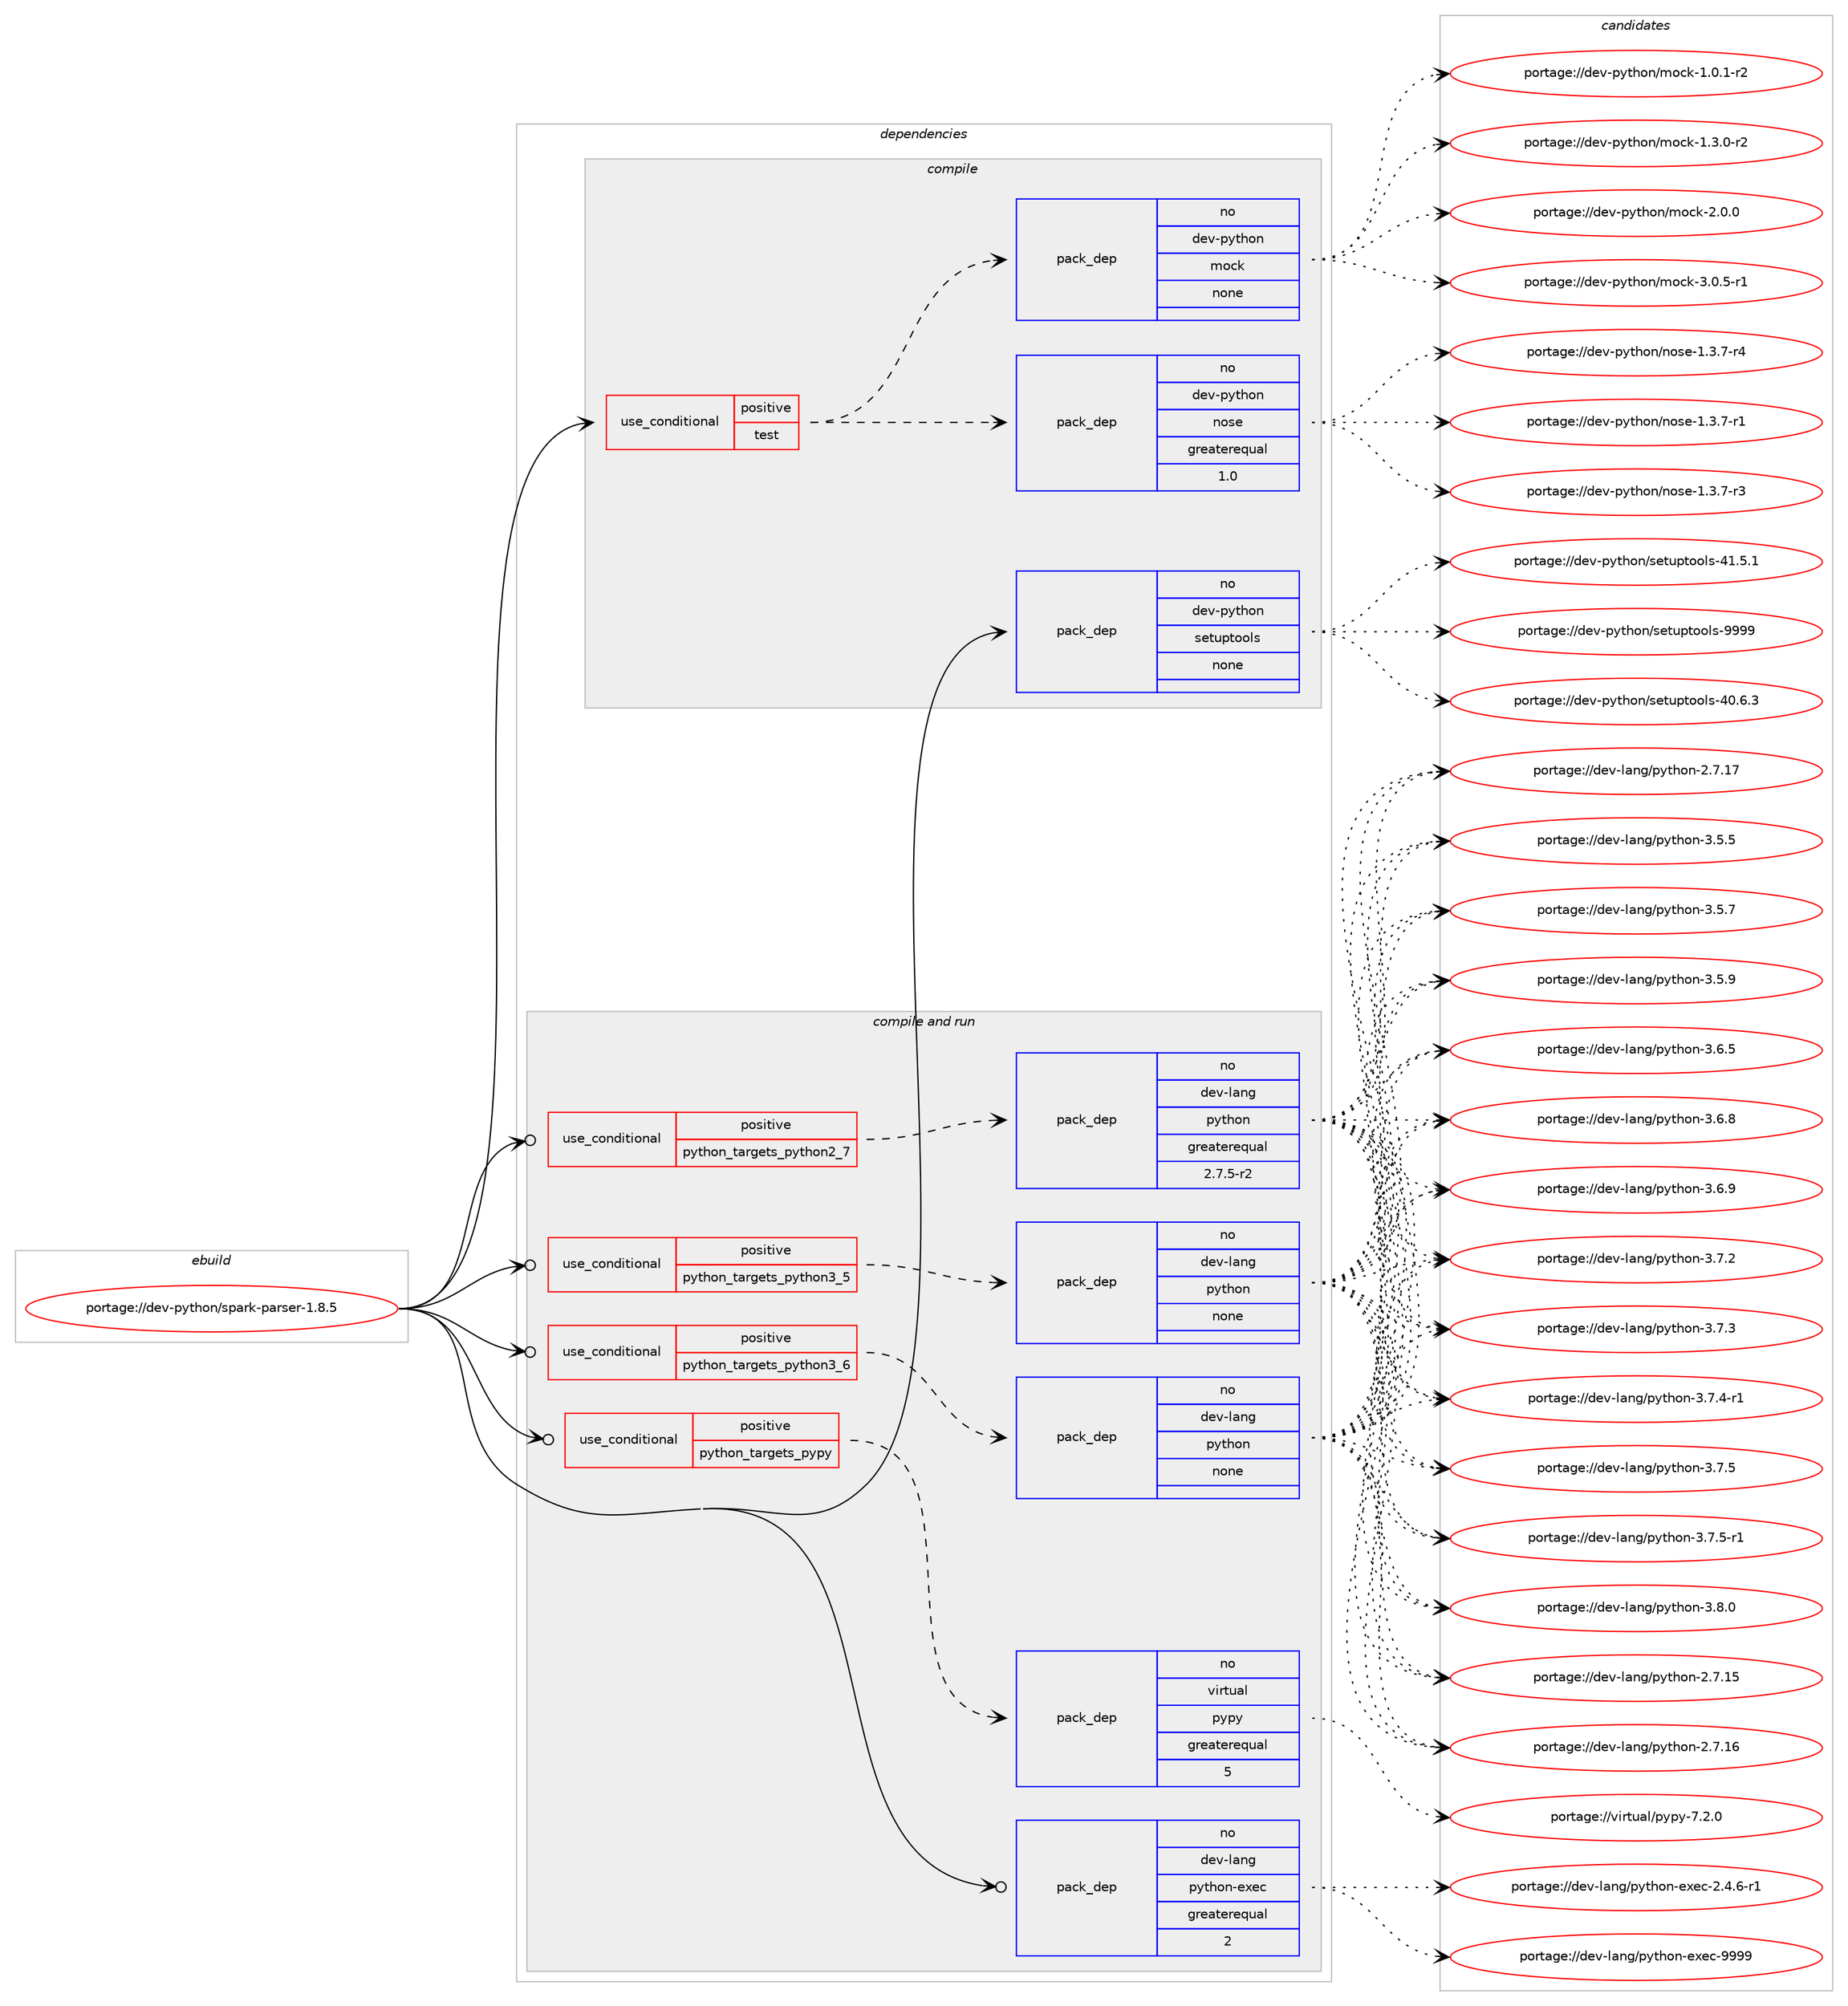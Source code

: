 digraph prolog {

# *************
# Graph options
# *************

newrank=true;
concentrate=true;
compound=true;
graph [rankdir=LR,fontname=Helvetica,fontsize=10,ranksep=1.5];#, ranksep=2.5, nodesep=0.2];
edge  [arrowhead=vee];
node  [fontname=Helvetica,fontsize=10];

# **********
# The ebuild
# **********

subgraph cluster_leftcol {
color=gray;
rank=same;
label=<<i>ebuild</i>>;
id [label="portage://dev-python/spark-parser-1.8.5", color=red, width=4, href="../dev-python/spark-parser-1.8.5.svg"];
}

# ****************
# The dependencies
# ****************

subgraph cluster_midcol {
color=gray;
label=<<i>dependencies</i>>;
subgraph cluster_compile {
fillcolor="#eeeeee";
style=filled;
label=<<i>compile</i>>;
subgraph cond38845 {
dependency172785 [label=<<TABLE BORDER="0" CELLBORDER="1" CELLSPACING="0" CELLPADDING="4"><TR><TD ROWSPAN="3" CELLPADDING="10">use_conditional</TD></TR><TR><TD>positive</TD></TR><TR><TD>test</TD></TR></TABLE>>, shape=none, color=red];
subgraph pack130537 {
dependency172786 [label=<<TABLE BORDER="0" CELLBORDER="1" CELLSPACING="0" CELLPADDING="4" WIDTH="220"><TR><TD ROWSPAN="6" CELLPADDING="30">pack_dep</TD></TR><TR><TD WIDTH="110">no</TD></TR><TR><TD>dev-python</TD></TR><TR><TD>nose</TD></TR><TR><TD>greaterequal</TD></TR><TR><TD>1.0</TD></TR></TABLE>>, shape=none, color=blue];
}
dependency172785:e -> dependency172786:w [weight=20,style="dashed",arrowhead="vee"];
subgraph pack130538 {
dependency172787 [label=<<TABLE BORDER="0" CELLBORDER="1" CELLSPACING="0" CELLPADDING="4" WIDTH="220"><TR><TD ROWSPAN="6" CELLPADDING="30">pack_dep</TD></TR><TR><TD WIDTH="110">no</TD></TR><TR><TD>dev-python</TD></TR><TR><TD>mock</TD></TR><TR><TD>none</TD></TR><TR><TD></TD></TR></TABLE>>, shape=none, color=blue];
}
dependency172785:e -> dependency172787:w [weight=20,style="dashed",arrowhead="vee"];
}
id:e -> dependency172785:w [weight=20,style="solid",arrowhead="vee"];
subgraph pack130539 {
dependency172788 [label=<<TABLE BORDER="0" CELLBORDER="1" CELLSPACING="0" CELLPADDING="4" WIDTH="220"><TR><TD ROWSPAN="6" CELLPADDING="30">pack_dep</TD></TR><TR><TD WIDTH="110">no</TD></TR><TR><TD>dev-python</TD></TR><TR><TD>setuptools</TD></TR><TR><TD>none</TD></TR><TR><TD></TD></TR></TABLE>>, shape=none, color=blue];
}
id:e -> dependency172788:w [weight=20,style="solid",arrowhead="vee"];
}
subgraph cluster_compileandrun {
fillcolor="#eeeeee";
style=filled;
label=<<i>compile and run</i>>;
subgraph cond38846 {
dependency172789 [label=<<TABLE BORDER="0" CELLBORDER="1" CELLSPACING="0" CELLPADDING="4"><TR><TD ROWSPAN="3" CELLPADDING="10">use_conditional</TD></TR><TR><TD>positive</TD></TR><TR><TD>python_targets_pypy</TD></TR></TABLE>>, shape=none, color=red];
subgraph pack130540 {
dependency172790 [label=<<TABLE BORDER="0" CELLBORDER="1" CELLSPACING="0" CELLPADDING="4" WIDTH="220"><TR><TD ROWSPAN="6" CELLPADDING="30">pack_dep</TD></TR><TR><TD WIDTH="110">no</TD></TR><TR><TD>virtual</TD></TR><TR><TD>pypy</TD></TR><TR><TD>greaterequal</TD></TR><TR><TD>5</TD></TR></TABLE>>, shape=none, color=blue];
}
dependency172789:e -> dependency172790:w [weight=20,style="dashed",arrowhead="vee"];
}
id:e -> dependency172789:w [weight=20,style="solid",arrowhead="odotvee"];
subgraph cond38847 {
dependency172791 [label=<<TABLE BORDER="0" CELLBORDER="1" CELLSPACING="0" CELLPADDING="4"><TR><TD ROWSPAN="3" CELLPADDING="10">use_conditional</TD></TR><TR><TD>positive</TD></TR><TR><TD>python_targets_python2_7</TD></TR></TABLE>>, shape=none, color=red];
subgraph pack130541 {
dependency172792 [label=<<TABLE BORDER="0" CELLBORDER="1" CELLSPACING="0" CELLPADDING="4" WIDTH="220"><TR><TD ROWSPAN="6" CELLPADDING="30">pack_dep</TD></TR><TR><TD WIDTH="110">no</TD></TR><TR><TD>dev-lang</TD></TR><TR><TD>python</TD></TR><TR><TD>greaterequal</TD></TR><TR><TD>2.7.5-r2</TD></TR></TABLE>>, shape=none, color=blue];
}
dependency172791:e -> dependency172792:w [weight=20,style="dashed",arrowhead="vee"];
}
id:e -> dependency172791:w [weight=20,style="solid",arrowhead="odotvee"];
subgraph cond38848 {
dependency172793 [label=<<TABLE BORDER="0" CELLBORDER="1" CELLSPACING="0" CELLPADDING="4"><TR><TD ROWSPAN="3" CELLPADDING="10">use_conditional</TD></TR><TR><TD>positive</TD></TR><TR><TD>python_targets_python3_5</TD></TR></TABLE>>, shape=none, color=red];
subgraph pack130542 {
dependency172794 [label=<<TABLE BORDER="0" CELLBORDER="1" CELLSPACING="0" CELLPADDING="4" WIDTH="220"><TR><TD ROWSPAN="6" CELLPADDING="30">pack_dep</TD></TR><TR><TD WIDTH="110">no</TD></TR><TR><TD>dev-lang</TD></TR><TR><TD>python</TD></TR><TR><TD>none</TD></TR><TR><TD></TD></TR></TABLE>>, shape=none, color=blue];
}
dependency172793:e -> dependency172794:w [weight=20,style="dashed",arrowhead="vee"];
}
id:e -> dependency172793:w [weight=20,style="solid",arrowhead="odotvee"];
subgraph cond38849 {
dependency172795 [label=<<TABLE BORDER="0" CELLBORDER="1" CELLSPACING="0" CELLPADDING="4"><TR><TD ROWSPAN="3" CELLPADDING="10">use_conditional</TD></TR><TR><TD>positive</TD></TR><TR><TD>python_targets_python3_6</TD></TR></TABLE>>, shape=none, color=red];
subgraph pack130543 {
dependency172796 [label=<<TABLE BORDER="0" CELLBORDER="1" CELLSPACING="0" CELLPADDING="4" WIDTH="220"><TR><TD ROWSPAN="6" CELLPADDING="30">pack_dep</TD></TR><TR><TD WIDTH="110">no</TD></TR><TR><TD>dev-lang</TD></TR><TR><TD>python</TD></TR><TR><TD>none</TD></TR><TR><TD></TD></TR></TABLE>>, shape=none, color=blue];
}
dependency172795:e -> dependency172796:w [weight=20,style="dashed",arrowhead="vee"];
}
id:e -> dependency172795:w [weight=20,style="solid",arrowhead="odotvee"];
subgraph pack130544 {
dependency172797 [label=<<TABLE BORDER="0" CELLBORDER="1" CELLSPACING="0" CELLPADDING="4" WIDTH="220"><TR><TD ROWSPAN="6" CELLPADDING="30">pack_dep</TD></TR><TR><TD WIDTH="110">no</TD></TR><TR><TD>dev-lang</TD></TR><TR><TD>python-exec</TD></TR><TR><TD>greaterequal</TD></TR><TR><TD>2</TD></TR></TABLE>>, shape=none, color=blue];
}
id:e -> dependency172797:w [weight=20,style="solid",arrowhead="odotvee"];
}
subgraph cluster_run {
fillcolor="#eeeeee";
style=filled;
label=<<i>run</i>>;
}
}

# **************
# The candidates
# **************

subgraph cluster_choices {
rank=same;
color=gray;
label=<<i>candidates</i>>;

subgraph choice130537 {
color=black;
nodesep=1;
choiceportage10010111845112121116104111110471101111151014549465146554511449 [label="portage://dev-python/nose-1.3.7-r1", color=red, width=4,href="../dev-python/nose-1.3.7-r1.svg"];
choiceportage10010111845112121116104111110471101111151014549465146554511451 [label="portage://dev-python/nose-1.3.7-r3", color=red, width=4,href="../dev-python/nose-1.3.7-r3.svg"];
choiceportage10010111845112121116104111110471101111151014549465146554511452 [label="portage://dev-python/nose-1.3.7-r4", color=red, width=4,href="../dev-python/nose-1.3.7-r4.svg"];
dependency172786:e -> choiceportage10010111845112121116104111110471101111151014549465146554511449:w [style=dotted,weight="100"];
dependency172786:e -> choiceportage10010111845112121116104111110471101111151014549465146554511451:w [style=dotted,weight="100"];
dependency172786:e -> choiceportage10010111845112121116104111110471101111151014549465146554511452:w [style=dotted,weight="100"];
}
subgraph choice130538 {
color=black;
nodesep=1;
choiceportage1001011184511212111610411111047109111991074549464846494511450 [label="portage://dev-python/mock-1.0.1-r2", color=red, width=4,href="../dev-python/mock-1.0.1-r2.svg"];
choiceportage1001011184511212111610411111047109111991074549465146484511450 [label="portage://dev-python/mock-1.3.0-r2", color=red, width=4,href="../dev-python/mock-1.3.0-r2.svg"];
choiceportage100101118451121211161041111104710911199107455046484648 [label="portage://dev-python/mock-2.0.0", color=red, width=4,href="../dev-python/mock-2.0.0.svg"];
choiceportage1001011184511212111610411111047109111991074551464846534511449 [label="portage://dev-python/mock-3.0.5-r1", color=red, width=4,href="../dev-python/mock-3.0.5-r1.svg"];
dependency172787:e -> choiceportage1001011184511212111610411111047109111991074549464846494511450:w [style=dotted,weight="100"];
dependency172787:e -> choiceportage1001011184511212111610411111047109111991074549465146484511450:w [style=dotted,weight="100"];
dependency172787:e -> choiceportage100101118451121211161041111104710911199107455046484648:w [style=dotted,weight="100"];
dependency172787:e -> choiceportage1001011184511212111610411111047109111991074551464846534511449:w [style=dotted,weight="100"];
}
subgraph choice130539 {
color=black;
nodesep=1;
choiceportage100101118451121211161041111104711510111611711211611111110811545524846544651 [label="portage://dev-python/setuptools-40.6.3", color=red, width=4,href="../dev-python/setuptools-40.6.3.svg"];
choiceportage100101118451121211161041111104711510111611711211611111110811545524946534649 [label="portage://dev-python/setuptools-41.5.1", color=red, width=4,href="../dev-python/setuptools-41.5.1.svg"];
choiceportage10010111845112121116104111110471151011161171121161111111081154557575757 [label="portage://dev-python/setuptools-9999", color=red, width=4,href="../dev-python/setuptools-9999.svg"];
dependency172788:e -> choiceportage100101118451121211161041111104711510111611711211611111110811545524846544651:w [style=dotted,weight="100"];
dependency172788:e -> choiceportage100101118451121211161041111104711510111611711211611111110811545524946534649:w [style=dotted,weight="100"];
dependency172788:e -> choiceportage10010111845112121116104111110471151011161171121161111111081154557575757:w [style=dotted,weight="100"];
}
subgraph choice130540 {
color=black;
nodesep=1;
choiceportage1181051141161179710847112121112121455546504648 [label="portage://virtual/pypy-7.2.0", color=red, width=4,href="../virtual/pypy-7.2.0.svg"];
dependency172790:e -> choiceportage1181051141161179710847112121112121455546504648:w [style=dotted,weight="100"];
}
subgraph choice130541 {
color=black;
nodesep=1;
choiceportage10010111845108971101034711212111610411111045504655464953 [label="portage://dev-lang/python-2.7.15", color=red, width=4,href="../dev-lang/python-2.7.15.svg"];
choiceportage10010111845108971101034711212111610411111045504655464954 [label="portage://dev-lang/python-2.7.16", color=red, width=4,href="../dev-lang/python-2.7.16.svg"];
choiceportage10010111845108971101034711212111610411111045504655464955 [label="portage://dev-lang/python-2.7.17", color=red, width=4,href="../dev-lang/python-2.7.17.svg"];
choiceportage100101118451089711010347112121116104111110455146534653 [label="portage://dev-lang/python-3.5.5", color=red, width=4,href="../dev-lang/python-3.5.5.svg"];
choiceportage100101118451089711010347112121116104111110455146534655 [label="portage://dev-lang/python-3.5.7", color=red, width=4,href="../dev-lang/python-3.5.7.svg"];
choiceportage100101118451089711010347112121116104111110455146534657 [label="portage://dev-lang/python-3.5.9", color=red, width=4,href="../dev-lang/python-3.5.9.svg"];
choiceportage100101118451089711010347112121116104111110455146544653 [label="portage://dev-lang/python-3.6.5", color=red, width=4,href="../dev-lang/python-3.6.5.svg"];
choiceportage100101118451089711010347112121116104111110455146544656 [label="portage://dev-lang/python-3.6.8", color=red, width=4,href="../dev-lang/python-3.6.8.svg"];
choiceportage100101118451089711010347112121116104111110455146544657 [label="portage://dev-lang/python-3.6.9", color=red, width=4,href="../dev-lang/python-3.6.9.svg"];
choiceportage100101118451089711010347112121116104111110455146554650 [label="portage://dev-lang/python-3.7.2", color=red, width=4,href="../dev-lang/python-3.7.2.svg"];
choiceportage100101118451089711010347112121116104111110455146554651 [label="portage://dev-lang/python-3.7.3", color=red, width=4,href="../dev-lang/python-3.7.3.svg"];
choiceportage1001011184510897110103471121211161041111104551465546524511449 [label="portage://dev-lang/python-3.7.4-r1", color=red, width=4,href="../dev-lang/python-3.7.4-r1.svg"];
choiceportage100101118451089711010347112121116104111110455146554653 [label="portage://dev-lang/python-3.7.5", color=red, width=4,href="../dev-lang/python-3.7.5.svg"];
choiceportage1001011184510897110103471121211161041111104551465546534511449 [label="portage://dev-lang/python-3.7.5-r1", color=red, width=4,href="../dev-lang/python-3.7.5-r1.svg"];
choiceportage100101118451089711010347112121116104111110455146564648 [label="portage://dev-lang/python-3.8.0", color=red, width=4,href="../dev-lang/python-3.8.0.svg"];
dependency172792:e -> choiceportage10010111845108971101034711212111610411111045504655464953:w [style=dotted,weight="100"];
dependency172792:e -> choiceportage10010111845108971101034711212111610411111045504655464954:w [style=dotted,weight="100"];
dependency172792:e -> choiceportage10010111845108971101034711212111610411111045504655464955:w [style=dotted,weight="100"];
dependency172792:e -> choiceportage100101118451089711010347112121116104111110455146534653:w [style=dotted,weight="100"];
dependency172792:e -> choiceportage100101118451089711010347112121116104111110455146534655:w [style=dotted,weight="100"];
dependency172792:e -> choiceportage100101118451089711010347112121116104111110455146534657:w [style=dotted,weight="100"];
dependency172792:e -> choiceportage100101118451089711010347112121116104111110455146544653:w [style=dotted,weight="100"];
dependency172792:e -> choiceportage100101118451089711010347112121116104111110455146544656:w [style=dotted,weight="100"];
dependency172792:e -> choiceportage100101118451089711010347112121116104111110455146544657:w [style=dotted,weight="100"];
dependency172792:e -> choiceportage100101118451089711010347112121116104111110455146554650:w [style=dotted,weight="100"];
dependency172792:e -> choiceportage100101118451089711010347112121116104111110455146554651:w [style=dotted,weight="100"];
dependency172792:e -> choiceportage1001011184510897110103471121211161041111104551465546524511449:w [style=dotted,weight="100"];
dependency172792:e -> choiceportage100101118451089711010347112121116104111110455146554653:w [style=dotted,weight="100"];
dependency172792:e -> choiceportage1001011184510897110103471121211161041111104551465546534511449:w [style=dotted,weight="100"];
dependency172792:e -> choiceportage100101118451089711010347112121116104111110455146564648:w [style=dotted,weight="100"];
}
subgraph choice130542 {
color=black;
nodesep=1;
choiceportage10010111845108971101034711212111610411111045504655464953 [label="portage://dev-lang/python-2.7.15", color=red, width=4,href="../dev-lang/python-2.7.15.svg"];
choiceportage10010111845108971101034711212111610411111045504655464954 [label="portage://dev-lang/python-2.7.16", color=red, width=4,href="../dev-lang/python-2.7.16.svg"];
choiceportage10010111845108971101034711212111610411111045504655464955 [label="portage://dev-lang/python-2.7.17", color=red, width=4,href="../dev-lang/python-2.7.17.svg"];
choiceportage100101118451089711010347112121116104111110455146534653 [label="portage://dev-lang/python-3.5.5", color=red, width=4,href="../dev-lang/python-3.5.5.svg"];
choiceportage100101118451089711010347112121116104111110455146534655 [label="portage://dev-lang/python-3.5.7", color=red, width=4,href="../dev-lang/python-3.5.7.svg"];
choiceportage100101118451089711010347112121116104111110455146534657 [label="portage://dev-lang/python-3.5.9", color=red, width=4,href="../dev-lang/python-3.5.9.svg"];
choiceportage100101118451089711010347112121116104111110455146544653 [label="portage://dev-lang/python-3.6.5", color=red, width=4,href="../dev-lang/python-3.6.5.svg"];
choiceportage100101118451089711010347112121116104111110455146544656 [label="portage://dev-lang/python-3.6.8", color=red, width=4,href="../dev-lang/python-3.6.8.svg"];
choiceportage100101118451089711010347112121116104111110455146544657 [label="portage://dev-lang/python-3.6.9", color=red, width=4,href="../dev-lang/python-3.6.9.svg"];
choiceportage100101118451089711010347112121116104111110455146554650 [label="portage://dev-lang/python-3.7.2", color=red, width=4,href="../dev-lang/python-3.7.2.svg"];
choiceportage100101118451089711010347112121116104111110455146554651 [label="portage://dev-lang/python-3.7.3", color=red, width=4,href="../dev-lang/python-3.7.3.svg"];
choiceportage1001011184510897110103471121211161041111104551465546524511449 [label="portage://dev-lang/python-3.7.4-r1", color=red, width=4,href="../dev-lang/python-3.7.4-r1.svg"];
choiceportage100101118451089711010347112121116104111110455146554653 [label="portage://dev-lang/python-3.7.5", color=red, width=4,href="../dev-lang/python-3.7.5.svg"];
choiceportage1001011184510897110103471121211161041111104551465546534511449 [label="portage://dev-lang/python-3.7.5-r1", color=red, width=4,href="../dev-lang/python-3.7.5-r1.svg"];
choiceportage100101118451089711010347112121116104111110455146564648 [label="portage://dev-lang/python-3.8.0", color=red, width=4,href="../dev-lang/python-3.8.0.svg"];
dependency172794:e -> choiceportage10010111845108971101034711212111610411111045504655464953:w [style=dotted,weight="100"];
dependency172794:e -> choiceportage10010111845108971101034711212111610411111045504655464954:w [style=dotted,weight="100"];
dependency172794:e -> choiceportage10010111845108971101034711212111610411111045504655464955:w [style=dotted,weight="100"];
dependency172794:e -> choiceportage100101118451089711010347112121116104111110455146534653:w [style=dotted,weight="100"];
dependency172794:e -> choiceportage100101118451089711010347112121116104111110455146534655:w [style=dotted,weight="100"];
dependency172794:e -> choiceportage100101118451089711010347112121116104111110455146534657:w [style=dotted,weight="100"];
dependency172794:e -> choiceportage100101118451089711010347112121116104111110455146544653:w [style=dotted,weight="100"];
dependency172794:e -> choiceportage100101118451089711010347112121116104111110455146544656:w [style=dotted,weight="100"];
dependency172794:e -> choiceportage100101118451089711010347112121116104111110455146544657:w [style=dotted,weight="100"];
dependency172794:e -> choiceportage100101118451089711010347112121116104111110455146554650:w [style=dotted,weight="100"];
dependency172794:e -> choiceportage100101118451089711010347112121116104111110455146554651:w [style=dotted,weight="100"];
dependency172794:e -> choiceportage1001011184510897110103471121211161041111104551465546524511449:w [style=dotted,weight="100"];
dependency172794:e -> choiceportage100101118451089711010347112121116104111110455146554653:w [style=dotted,weight="100"];
dependency172794:e -> choiceportage1001011184510897110103471121211161041111104551465546534511449:w [style=dotted,weight="100"];
dependency172794:e -> choiceportage100101118451089711010347112121116104111110455146564648:w [style=dotted,weight="100"];
}
subgraph choice130543 {
color=black;
nodesep=1;
choiceportage10010111845108971101034711212111610411111045504655464953 [label="portage://dev-lang/python-2.7.15", color=red, width=4,href="../dev-lang/python-2.7.15.svg"];
choiceportage10010111845108971101034711212111610411111045504655464954 [label="portage://dev-lang/python-2.7.16", color=red, width=4,href="../dev-lang/python-2.7.16.svg"];
choiceportage10010111845108971101034711212111610411111045504655464955 [label="portage://dev-lang/python-2.7.17", color=red, width=4,href="../dev-lang/python-2.7.17.svg"];
choiceportage100101118451089711010347112121116104111110455146534653 [label="portage://dev-lang/python-3.5.5", color=red, width=4,href="../dev-lang/python-3.5.5.svg"];
choiceportage100101118451089711010347112121116104111110455146534655 [label="portage://dev-lang/python-3.5.7", color=red, width=4,href="../dev-lang/python-3.5.7.svg"];
choiceportage100101118451089711010347112121116104111110455146534657 [label="portage://dev-lang/python-3.5.9", color=red, width=4,href="../dev-lang/python-3.5.9.svg"];
choiceportage100101118451089711010347112121116104111110455146544653 [label="portage://dev-lang/python-3.6.5", color=red, width=4,href="../dev-lang/python-3.6.5.svg"];
choiceportage100101118451089711010347112121116104111110455146544656 [label="portage://dev-lang/python-3.6.8", color=red, width=4,href="../dev-lang/python-3.6.8.svg"];
choiceportage100101118451089711010347112121116104111110455146544657 [label="portage://dev-lang/python-3.6.9", color=red, width=4,href="../dev-lang/python-3.6.9.svg"];
choiceportage100101118451089711010347112121116104111110455146554650 [label="portage://dev-lang/python-3.7.2", color=red, width=4,href="../dev-lang/python-3.7.2.svg"];
choiceportage100101118451089711010347112121116104111110455146554651 [label="portage://dev-lang/python-3.7.3", color=red, width=4,href="../dev-lang/python-3.7.3.svg"];
choiceportage1001011184510897110103471121211161041111104551465546524511449 [label="portage://dev-lang/python-3.7.4-r1", color=red, width=4,href="../dev-lang/python-3.7.4-r1.svg"];
choiceportage100101118451089711010347112121116104111110455146554653 [label="portage://dev-lang/python-3.7.5", color=red, width=4,href="../dev-lang/python-3.7.5.svg"];
choiceportage1001011184510897110103471121211161041111104551465546534511449 [label="portage://dev-lang/python-3.7.5-r1", color=red, width=4,href="../dev-lang/python-3.7.5-r1.svg"];
choiceportage100101118451089711010347112121116104111110455146564648 [label="portage://dev-lang/python-3.8.0", color=red, width=4,href="../dev-lang/python-3.8.0.svg"];
dependency172796:e -> choiceportage10010111845108971101034711212111610411111045504655464953:w [style=dotted,weight="100"];
dependency172796:e -> choiceportage10010111845108971101034711212111610411111045504655464954:w [style=dotted,weight="100"];
dependency172796:e -> choiceportage10010111845108971101034711212111610411111045504655464955:w [style=dotted,weight="100"];
dependency172796:e -> choiceportage100101118451089711010347112121116104111110455146534653:w [style=dotted,weight="100"];
dependency172796:e -> choiceportage100101118451089711010347112121116104111110455146534655:w [style=dotted,weight="100"];
dependency172796:e -> choiceportage100101118451089711010347112121116104111110455146534657:w [style=dotted,weight="100"];
dependency172796:e -> choiceportage100101118451089711010347112121116104111110455146544653:w [style=dotted,weight="100"];
dependency172796:e -> choiceportage100101118451089711010347112121116104111110455146544656:w [style=dotted,weight="100"];
dependency172796:e -> choiceportage100101118451089711010347112121116104111110455146544657:w [style=dotted,weight="100"];
dependency172796:e -> choiceportage100101118451089711010347112121116104111110455146554650:w [style=dotted,weight="100"];
dependency172796:e -> choiceportage100101118451089711010347112121116104111110455146554651:w [style=dotted,weight="100"];
dependency172796:e -> choiceportage1001011184510897110103471121211161041111104551465546524511449:w [style=dotted,weight="100"];
dependency172796:e -> choiceportage100101118451089711010347112121116104111110455146554653:w [style=dotted,weight="100"];
dependency172796:e -> choiceportage1001011184510897110103471121211161041111104551465546534511449:w [style=dotted,weight="100"];
dependency172796:e -> choiceportage100101118451089711010347112121116104111110455146564648:w [style=dotted,weight="100"];
}
subgraph choice130544 {
color=black;
nodesep=1;
choiceportage10010111845108971101034711212111610411111045101120101994550465246544511449 [label="portage://dev-lang/python-exec-2.4.6-r1", color=red, width=4,href="../dev-lang/python-exec-2.4.6-r1.svg"];
choiceportage10010111845108971101034711212111610411111045101120101994557575757 [label="portage://dev-lang/python-exec-9999", color=red, width=4,href="../dev-lang/python-exec-9999.svg"];
dependency172797:e -> choiceportage10010111845108971101034711212111610411111045101120101994550465246544511449:w [style=dotted,weight="100"];
dependency172797:e -> choiceportage10010111845108971101034711212111610411111045101120101994557575757:w [style=dotted,weight="100"];
}
}

}
